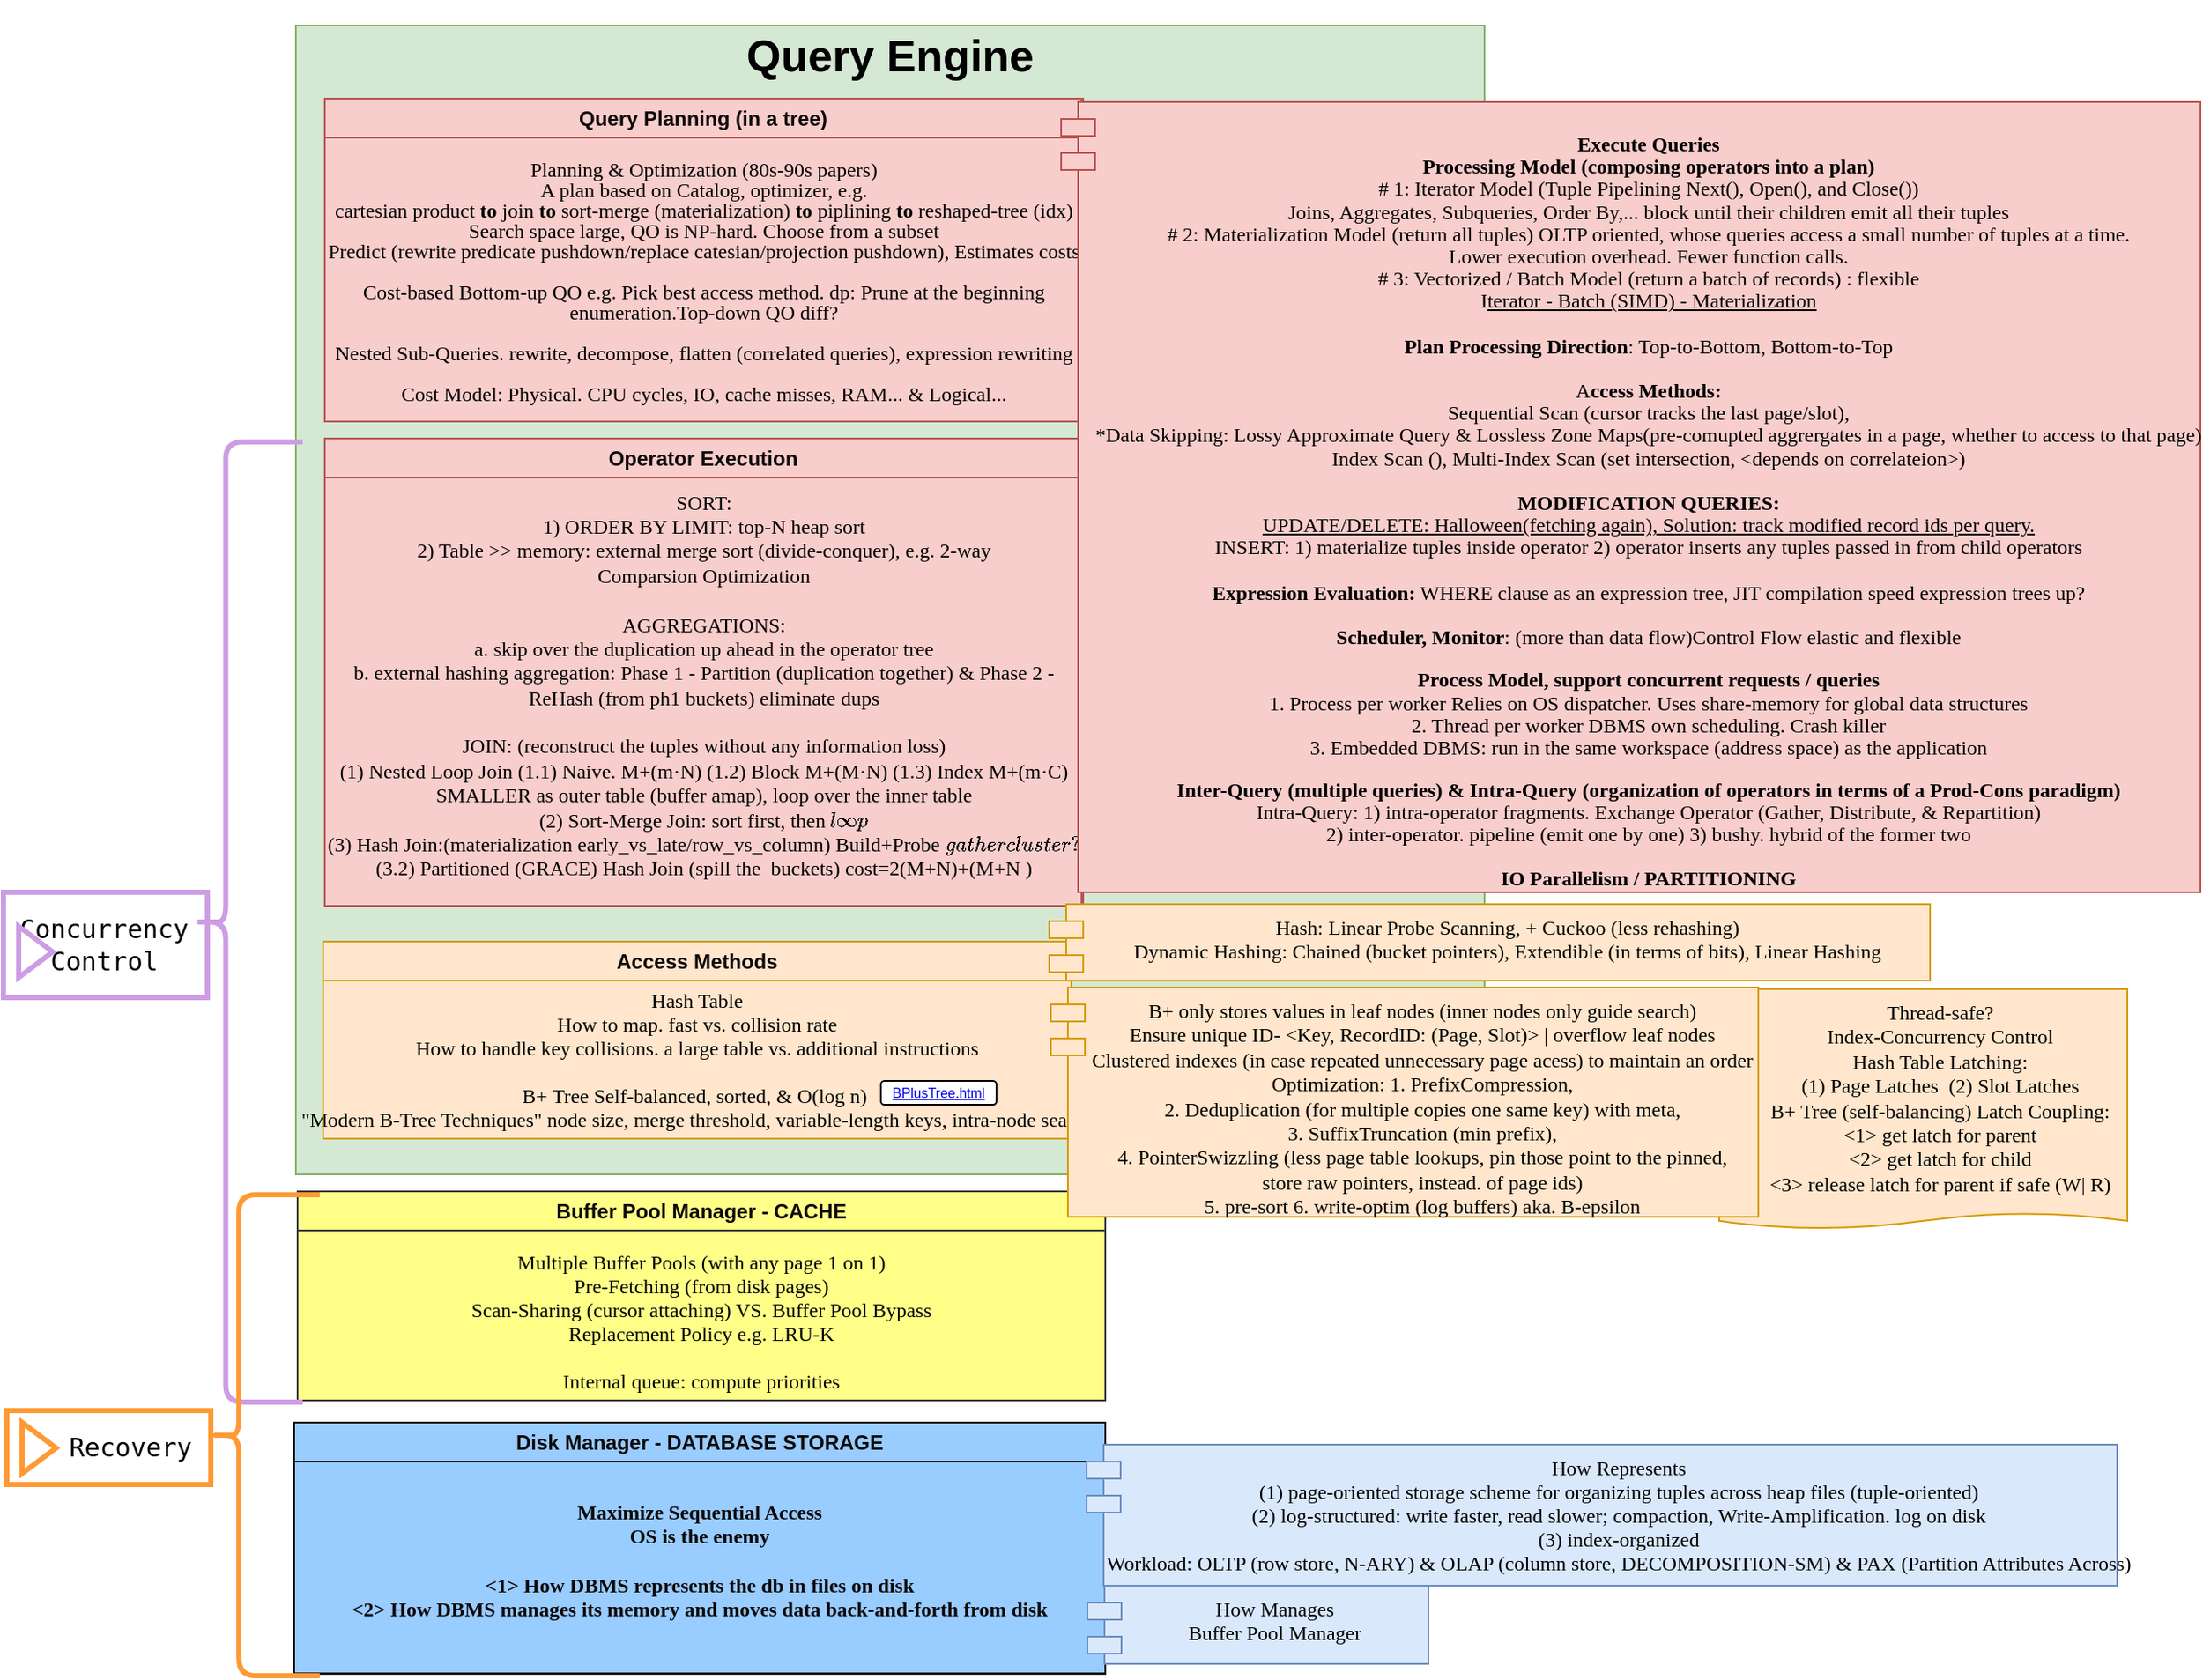 <mxfile>
    <diagram id="AxyMZ-5-oZ095IYz01uQ" name="Page-1">
        <mxGraphModel dx="1414" dy="814" grid="0" gridSize="10" guides="1" tooltips="1" connect="1" arrows="1" fold="1" page="0" pageScale="1" pageWidth="850" pageHeight="1100" math="0" shadow="0">
            <root>
                <mxCell id="0"/>
                <mxCell id="1" parent="0"/>
                <mxCell id="44" value="&lt;pre style=&quot;line-height: 50%;&quot;&gt;&lt;span style=&quot;&quot;&gt;&lt;font style=&quot;font-size: 15px;&quot;&gt;Concurrency &lt;/font&gt;&lt;/span&gt;&lt;/pre&gt;&lt;pre style=&quot;line-height: 50%;&quot;&gt;&lt;span style=&quot;&quot;&gt;&lt;font style=&quot;font-size: 15px;&quot;&gt;Control   &lt;/font&gt;&lt;/span&gt;&lt;/pre&gt;" style="html=1;whiteSpace=wrap;container=1;recursiveResize=0;collapsible=0;strokeColor=#CD9DE3;strokeWidth=3;fontSize=12;align=right;" parent="1" vertex="1">
                    <mxGeometry x="65" y="598" width="120" height="62" as="geometry"/>
                </mxCell>
                <mxCell id="45" value="" style="triangle;html=1;whiteSpace=wrap;strokeColor=#CD9DE3;strokeWidth=3;fontSize=12;" parent="44" vertex="1">
                    <mxGeometry x="9" y="20.09" width="20" height="30" as="geometry"/>
                </mxCell>
                <mxCell id="28" value="&lt;div style=&quot;&quot;&gt;&lt;span style=&quot;font-size: 12px; background-color: initial;&quot;&gt;Thread-safe?&lt;/span&gt;&lt;/div&gt;&lt;font style=&quot;font-size: 12px;&quot;&gt;&lt;div style=&quot;&quot;&gt;&lt;span style=&quot;background-color: initial;&quot;&gt;Index-Concurrency Control&lt;/span&gt;&lt;/div&gt;&lt;div style=&quot;&quot;&gt;&lt;span style=&quot;background-color: initial;&quot;&gt;Hash Table Latching:&lt;/span&gt;&lt;/div&gt;&lt;div style=&quot;&quot;&gt;&lt;span style=&quot;background-color: initial;&quot;&gt;(1) Page Latches&amp;nbsp; (2) Slot Latches&lt;/span&gt;&lt;/div&gt;&lt;div style=&quot;&quot;&gt;&lt;span style=&quot;background-color: initial;&quot;&gt;B+ Tree (self-balancing) Latch Coupling:&lt;/span&gt;&lt;/div&gt;&lt;div style=&quot;&quot;&gt;&lt;span style=&quot;background-color: initial;&quot;&gt;&amp;lt;1&amp;gt; get latch for parent&lt;/span&gt;&lt;/div&gt;&lt;div style=&quot;&quot;&gt;&lt;span style=&quot;background-color: initial;&quot;&gt;&amp;lt;2&amp;gt; get latch for child&lt;/span&gt;&lt;/div&gt;&lt;div style=&quot;&quot;&gt;&lt;span style=&quot;background-color: initial;&quot;&gt;&amp;lt;3&amp;gt; release latch for parent if safe (W| R)&lt;/span&gt;&lt;/div&gt;&lt;/font&gt;" style="shape=document;whiteSpace=wrap;html=1;boundedLbl=1;fontFamily=Times New Roman;verticalAlign=top;fillColor=#ffe6cc;strokeColor=#d79b00;spacingLeft=20;fontSize=8;size=0.065;align=center;" parent="1" vertex="1">
                    <mxGeometry x="1074" y="655" width="240" height="141" as="geometry"/>
                </mxCell>
                <mxCell id="21" value="&lt;h1&gt;&lt;font face=&quot;Helvetica&quot;&gt;Query Engine&lt;/font&gt;&lt;/h1&gt;&lt;font face=&quot;Helvetica&quot;&gt;&lt;br&gt;&lt;br&gt;&lt;br&gt;&lt;br&gt;&lt;br&gt;&lt;br&gt;&lt;br&gt;&lt;br&gt;&lt;br&gt;&lt;br&gt;&lt;br&gt;&lt;br&gt;&lt;br&gt;&lt;br&gt;&lt;br&gt;&lt;br&gt;&lt;br&gt;&lt;br&gt;&lt;br&gt;&lt;br&gt;&lt;br&gt;&lt;br&gt;&lt;br&gt;&lt;br&gt;&lt;br&gt;&lt;br&gt;&lt;br&gt;&lt;br&gt;&lt;br&gt;&lt;br&gt;&lt;br&gt;&lt;br&gt;&lt;br&gt;&lt;br&gt;&lt;br&gt;&lt;br&gt;&lt;br&gt;&lt;br&gt;&lt;br&gt;&lt;br&gt;&lt;br&gt;&lt;/font&gt;" style="rounded=0;whiteSpace=wrap;html=1;shadow=0;fontFamily=Times New Roman;fontSize=13;fillColor=#d5e8d4;strokeColor=#82b366;" parent="1" vertex="1">
                    <mxGeometry x="237" y="88" width="699" height="676" as="geometry"/>
                </mxCell>
                <mxCell id="11" value="" style="group" parent="1" vertex="1" connectable="0">
                    <mxGeometry x="236" y="910" width="477" height="149" as="geometry"/>
                </mxCell>
                <mxCell id="10" value="&lt;span style=&quot;caret-color: rgb(0, 0, 0); text-align: start;&quot; data-lucid-content=&quot;{&amp;quot;t&amp;quot;:&amp;quot;Maximize Sequential Access\nOS is the enemy&amp;quot;,&amp;quot;m&amp;quot;:[{&amp;quot;s&amp;quot;:0,&amp;quot;n&amp;quot;:&amp;quot;a&amp;quot;,&amp;quot;v&amp;quot;:&amp;quot;left&amp;quot;},{&amp;quot;s&amp;quot;:0,&amp;quot;n&amp;quot;:&amp;quot;b&amp;quot;,&amp;quot;v&amp;quot;:true,&amp;quot;e&amp;quot;:42},{&amp;quot;s&amp;quot;:0,&amp;quot;n&amp;quot;:&amp;quot;c&amp;quot;,&amp;quot;v&amp;quot;:&amp;quot;#0e0a0aff&amp;quot;,&amp;quot;e&amp;quot;:42},{&amp;quot;s&amp;quot;:0,&amp;quot;n&amp;quot;:&amp;quot;f&amp;quot;,&amp;quot;v&amp;quot;:&amp;quot;Bergamo Std&amp;quot;,&amp;quot;e&amp;quot;:42},{&amp;quot;s&amp;quot;:0,&amp;quot;n&amp;quot;:&amp;quot;fc&amp;quot;,&amp;quot;v&amp;quot;:&amp;quot;Bold&amp;quot;,&amp;quot;e&amp;quot;:42},{&amp;quot;s&amp;quot;:0,&amp;quot;n&amp;quot;:&amp;quot;fid&amp;quot;,&amp;quot;v&amp;quot;:219,&amp;quot;e&amp;quot;:42},{&amp;quot;s&amp;quot;:0,&amp;quot;n&amp;quot;:&amp;quot;s&amp;quot;,&amp;quot;v&amp;quot;:37.778,&amp;quot;e&amp;quot;:42},{&amp;quot;s&amp;quot;:27,&amp;quot;n&amp;quot;:&amp;quot;a&amp;quot;,&amp;quot;v&amp;quot;:&amp;quot;left&amp;quot;}]}&quot; data-lucid-type=&quot;application/vnd.lucid.text&quot;&gt;&lt;font face=&quot;Times New Roman&quot; style=&quot;font-size: 12px;&quot;&gt;&lt;span style=&quot;font-weight: bold; color: rgb(14, 10, 10);&quot;&gt;&lt;br&gt;Maximize Sequential Access&lt;br&gt;&lt;/span&gt;&lt;span style=&quot;font-weight: bold; color: rgb(14, 10, 10);&quot;&gt;OS is the enemy&lt;br&gt;&lt;br&gt;&amp;lt;1&amp;gt; How DBMS represents the db in files on disk&lt;br&gt;&amp;lt;2&amp;gt; How DBMS manages its memory and moves data back-and-forth from disk&lt;br&gt;&lt;/span&gt;&lt;/font&gt;&lt;/span&gt;" style="rounded=0;whiteSpace=wrap;html=1;fillColor=#99CCFF;" parent="11" vertex="1">
                    <mxGeometry width="477" height="147.779" as="geometry"/>
                </mxCell>
                <mxCell id="5" value="&lt;span style=&quot;caret-color: rgb(0, 0, 0); font-weight: 400; text-align: start;&quot; data-lucid-content=&quot;{&amp;quot;t&amp;quot;:&amp;quot;Disk Manager - DATABASE STORAGE&amp;quot;,&amp;quot;m&amp;quot;:[{&amp;quot;s&amp;quot;:0,&amp;quot;n&amp;quot;:&amp;quot;a&amp;quot;,&amp;quot;v&amp;quot;:&amp;quot;left&amp;quot;},{&amp;quot;s&amp;quot;:0,&amp;quot;n&amp;quot;:&amp;quot;b&amp;quot;,&amp;quot;v&amp;quot;:true,&amp;quot;e&amp;quot;:31},{&amp;quot;s&amp;quot;:0,&amp;quot;n&amp;quot;:&amp;quot;c&amp;quot;,&amp;quot;v&amp;quot;:&amp;quot;#0e0a0aff&amp;quot;,&amp;quot;e&amp;quot;:31},{&amp;quot;s&amp;quot;:0,&amp;quot;n&amp;quot;:&amp;quot;fc&amp;quot;,&amp;quot;v&amp;quot;:&amp;quot;Bold&amp;quot;,&amp;quot;e&amp;quot;:31},{&amp;quot;s&amp;quot;:0,&amp;quot;n&amp;quot;:&amp;quot;fid&amp;quot;,&amp;quot;v&amp;quot;:5,&amp;quot;e&amp;quot;:31},{&amp;quot;s&amp;quot;:0,&amp;quot;n&amp;quot;:&amp;quot;s&amp;quot;,&amp;quot;v&amp;quot;:44.444,&amp;quot;e&amp;quot;:31}]}&quot; data-lucid-type=&quot;application/vnd.lucid.text&quot;&gt;&lt;span style=&quot;font-weight: bold; color: rgb(14, 10, 10);&quot;&gt;&lt;font style=&quot;font-size: 12px;&quot;&gt;Disk Manager - DATABASE STORAGE&lt;/font&gt;&lt;/span&gt;&lt;/span&gt;" style="swimlane;whiteSpace=wrap;html=1;fillColor=#99CCFF;shadow=0;" parent="11" vertex="1">
                    <mxGeometry width="477" height="147.779" as="geometry">
                        <mxRectangle width="251" height="26" as="alternateBounds"/>
                    </mxGeometry>
                </mxCell>
                <mxCell id="14" value="How Represents&#10;(1) page-oriented storage scheme for organizing tuples across heap files (tuple-oriented)&#10;(2) log-structured: write faster, read slower; compaction, Write-Amplification. log on disk&#10;(3) index-organized&#10;Workload: OLTP (row store, N-ARY) &amp; OLAP (column store, DECOMPOSITION-SM) &amp; PAX (Partition Attributes Across)" style="shape=module;align=left;spacingLeft=20;align=center;verticalAlign=top;fontFamily=Times New Roman;fillColor=#dae8fc;strokeColor=#6c8ebf;" parent="1" vertex="1">
                    <mxGeometry x="702" y="923" width="606" height="83" as="geometry"/>
                </mxCell>
                <mxCell id="15" value="How Manages&#10;Buffer Pool Manager" style="shape=module;align=left;spacingLeft=20;align=center;verticalAlign=top;fontFamily=Times New Roman;fillColor=#dae8fc;strokeColor=#6c8ebf;" parent="1" vertex="1">
                    <mxGeometry x="702.5" y="1006" width="200.5" height="46" as="geometry"/>
                </mxCell>
                <mxCell id="20" value="" style="group" parent="1" vertex="1" connectable="0">
                    <mxGeometry x="238" y="774" width="475" height="123" as="geometry"/>
                </mxCell>
                <mxCell id="16" value="&#10;&#10;Multiple Buffer Pools (with any page 1 on 1)&#10;Pre-Fetching (from disk pages)&#10;Scan-Sharing (cursor attaching) VS. Buffer Pool Bypass&#10;Replacement Policy e.g. LRU-K&#10;&#10;Internal queue: compute priorities" style="group;fillColor=#ffff88;strokeColor=#36393d;shadow=0;container=0;fontFamily=Times New Roman;" parent="20" vertex="1" connectable="0">
                    <mxGeometry width="475" height="123" as="geometry"/>
                </mxCell>
                <mxCell id="18" value="&lt;span style=&quot;color: rgb(14, 10, 10); text-align: start; caret-color: rgb(0, 0, 0);&quot;&gt;Buffer Pool Manager - CACHE&lt;/span&gt;" style="swimlane;whiteSpace=wrap;html=1;fillColor=#ffff88;shadow=0;strokeColor=#36393d;" parent="20" vertex="1">
                    <mxGeometry width="475" height="123" as="geometry">
                        <mxRectangle width="251" height="26" as="alternateBounds"/>
                    </mxGeometry>
                </mxCell>
                <mxCell id="22" value="" style="group;fillColor=#ffe6cc;strokeColor=#d79b00;" parent="1" vertex="1" connectable="0">
                    <mxGeometry x="253" y="627" width="440" height="116" as="geometry"/>
                </mxCell>
                <mxCell id="23" value="Hash Table&#10;How to map. fast vs. collision rate&#10;How to handle key collisions. a large table vs. additional instructions&#10;&#10;B+ Tree Self-balanced, sorted, &amp; O(log n) &#10;&quot;Modern B-Tree Techniques&quot; node size, merge threshold, variable-length keys, intra-node search" style="group;fillColor=#ffe6cc;strokeColor=#d79b00;shadow=0;container=0;fontFamily=Times New Roman;" parent="22" vertex="1" connectable="0">
                    <mxGeometry y="21.091" width="440" height="94.909" as="geometry"/>
                </mxCell>
                <mxCell id="24" value="&lt;span style=&quot;color: rgb(14, 10, 10); text-align: start; caret-color: rgb(0, 0, 0);&quot;&gt;Access Methods&lt;/span&gt;" style="swimlane;whiteSpace=wrap;html=1;fillColor=#ffe6cc;shadow=0;strokeColor=#d79b00;" parent="22" vertex="1">
                    <mxGeometry width="440" height="116.0" as="geometry">
                        <mxRectangle width="251" height="26" as="alternateBounds"/>
                    </mxGeometry>
                </mxCell>
                <UserObject label="BPlusTree.html" link="https://www.cs.usfca.edu/~galles/visualization/BPlusTree.html" id="27">
                    <mxCell style="fontColor=#0000EE;fontStyle=4;rounded=1;overflow=hidden;spacing=10;fontSize=8;" parent="24" vertex="1">
                        <mxGeometry x="328" y="82" width="68" height="14" as="geometry"/>
                    </mxCell>
                </UserObject>
                <mxCell id="26" value="B+ only stores values in leaf nodes (inner nodes only guide search)&lt;br&gt;Ensure unique ID- &amp;lt;Key, RecordID: (Page, Slot)&amp;gt; | overflow leaf nodes&lt;br&gt;Clustered indexes (in case repeated unnecessary page acess) to maintain an order&lt;br&gt;Optimization: 1. PrefixCompression, &lt;br&gt;2. Deduplication (for multiple copies one same key) with meta,&lt;br&gt;3. SuffixTruncation (min prefix), &lt;br&gt;4. PointerSwizzling (less page table lookups, pin those point to the pinned, &lt;br&gt;store raw pointers, instead. of page ids) &lt;br&gt;5. pre-sort 6. write-optim (log buffers) aka. B-epsilon" style="shape=module;align=left;spacingLeft=20;align=center;verticalAlign=top;fontFamily=Times New Roman;fillColor=#ffe6cc;strokeColor=#d79b00;html=1;" parent="1" vertex="1">
                    <mxGeometry x="681" y="654" width="416" height="135" as="geometry"/>
                </mxCell>
                <mxCell id="31" value="" style="group" parent="1" vertex="1" connectable="0">
                    <mxGeometry x="254" y="331" width="446" height="275" as="geometry"/>
                </mxCell>
                <mxCell id="29" value="&lt;font face=&quot;Times New Roman&quot;&gt;&lt;br&gt;SORT:&lt;br&gt;1) ORDER BY LIMIT: top-N heap sort&lt;br&gt;2) Table &amp;gt;&amp;gt; memory: external merge sort (divide-conquer), e.g. 2-way&lt;br&gt;Comparsion Optimization&lt;br&gt;&lt;br&gt;AGGREGATIONS:&lt;br&gt;a. skip over the duplication up ahead in the operator tree&lt;br&gt;b. external hashing aggregation: Phase 1 - Partition (duplication together) &amp;amp; Phase 2 - ReHash (from ph1 buckets) eliminate dups&lt;br&gt;&lt;br&gt;&lt;/font&gt;&lt;span style=&quot;font-family: &amp;quot;Times New Roman&amp;quot;;&quot;&gt;JOIN: (reconstruct the tuples without any information loss)&lt;br&gt;&lt;/span&gt;&lt;font face=&quot;Times New Roman&quot;&gt;(1) Nested Loop Join (1.1) Naive. M+(m·N) (1.2) Block&amp;nbsp;&lt;/font&gt;&lt;span style=&quot;font-family: &amp;quot;Times New Roman&amp;quot;;&quot;&gt;M+(M·N) (1.3) Index&amp;nbsp;&lt;/span&gt;&lt;span style=&quot;font-family: &amp;quot;Times New Roman&amp;quot;;&quot;&gt;M+(m·C)&lt;br&gt;&lt;/span&gt;&lt;font face=&quot;Times New Roman&quot;&gt;SMALLER as outer table (buffer amap), loop over the inner table&lt;br&gt;(2) Sort-Merge Join: sort first, then `loop`&lt;br&gt;(3) Hash Join:(materialization early_vs_late/&lt;/font&gt;&lt;span style=&quot;font-family: &amp;quot;Times New Roman&amp;quot;;&quot;&gt;row_&lt;/span&gt;&lt;font face=&quot;Times New Roman&quot;&gt;vs_c&lt;/font&gt;&lt;span style=&quot;font-family: &amp;quot;Times New Roman&amp;quot;;&quot;&gt;olumn&lt;/span&gt;&lt;font face=&quot;Times New Roman&quot;&gt;) Build+Probe `gather cluster?`&lt;br&gt;(3.2) Partitioned (GRACE) Hash Join (spill the&amp;nbsp; buckets) cost=2(M+N)+(M+N )&lt;br&gt;&lt;/font&gt;" style="rounded=0;whiteSpace=wrap;html=1;glass=0;sketch=0;fillColor=#f8cecc;strokeColor=#b85450;" parent="31" vertex="1">
                    <mxGeometry width="446" height="275" as="geometry"/>
                </mxCell>
                <mxCell id="7" value="&lt;span style=&quot;caret-color: rgb(0, 0, 0); font-weight: 400; text-align: start;&quot; data-lucid-content=&quot;{&amp;quot;t&amp;quot;:&amp;quot;Operator Execution&amp;quot;,&amp;quot;m&amp;quot;:[{&amp;quot;s&amp;quot;:0,&amp;quot;n&amp;quot;:&amp;quot;a&amp;quot;,&amp;quot;v&amp;quot;:&amp;quot;left&amp;quot;},{&amp;quot;s&amp;quot;:0,&amp;quot;n&amp;quot;:&amp;quot;fc&amp;quot;,&amp;quot;v&amp;quot;:&amp;quot;Bold&amp;quot;,&amp;quot;e&amp;quot;:18},{&amp;quot;s&amp;quot;:0,&amp;quot;n&amp;quot;:&amp;quot;fid&amp;quot;,&amp;quot;v&amp;quot;:5,&amp;quot;e&amp;quot;:18},{&amp;quot;s&amp;quot;:0,&amp;quot;n&amp;quot;:&amp;quot;b&amp;quot;,&amp;quot;v&amp;quot;:true,&amp;quot;e&amp;quot;:18},{&amp;quot;s&amp;quot;:0,&amp;quot;n&amp;quot;:&amp;quot;s&amp;quot;,&amp;quot;v&amp;quot;:40,&amp;quot;e&amp;quot;:18},{&amp;quot;s&amp;quot;:0,&amp;quot;n&amp;quot;:&amp;quot;c&amp;quot;,&amp;quot;v&amp;quot;:&amp;quot;#0e0a0aff&amp;quot;,&amp;quot;e&amp;quot;:18}]}&quot; data-lucid-type=&quot;application/vnd.lucid.text&quot;&gt;&lt;span style=&quot;font-weight: bold; color: rgb(14, 10, 10);&quot;&gt;&lt;font style=&quot;font-size: 12px;&quot;&gt;Operator Execution&lt;/font&gt;&lt;/span&gt;&lt;/span&gt;" style="swimlane;whiteSpace=wrap;html=1;fillColor=#f8cecc;strokeColor=#b85450;rounded=0;glass=0;" parent="31" vertex="1">
                    <mxGeometry width="444.995" height="275" as="geometry"/>
                </mxCell>
                <mxCell id="34" value="" style="group" parent="1" vertex="1" connectable="0">
                    <mxGeometry x="254" y="131" width="446" height="190" as="geometry"/>
                </mxCell>
                <mxCell id="35" value="&lt;p style=&quot;line-height: 100%;&quot;&gt;&lt;font face=&quot;Times New Roman&quot;&gt;&lt;br&gt;&lt;br&gt;Planning &amp;amp; Optimization (80s-90s papers)&lt;br&gt;A plan based on Catalog, optimizer, e.g. &lt;br&gt;cartesian product &lt;b&gt;to&lt;/b&gt; join &lt;b&gt;to&lt;/b&gt; sort-merge (materialization) &lt;b&gt;to &lt;/b&gt;piplining &lt;b&gt;to &lt;/b&gt;reshaped-tree (idx)&lt;br&gt;Search space large, QO is NP-hard. Choose from a subset&lt;br&gt;Predict (rewrite predicate pushdown/replace catesian/projection pushdown), Estimates costs&lt;br&gt;&lt;br&gt;Cost-based Bottom-up QO e.g. Pick best access method. dp: Prune at the beginning&lt;br&gt;enumeration.Top-down QO diff?&lt;/font&gt;&lt;/p&gt;&lt;p style=&quot;line-height: 100%;&quot;&gt;&lt;font face=&quot;Times New Roman&quot;&gt;Nested Sub-Queries. rewrite, decompose, flatten (correlated queries), expression rewriting&lt;br&gt;&lt;/font&gt;&lt;/p&gt;&lt;p style=&quot;line-height: 100%;&quot;&gt;&lt;font face=&quot;Times New Roman&quot;&gt;Cost Model: Physical. CPU cycles, IO, cache misses, RAM... &amp;amp; Logical...&lt;/font&gt;&lt;/p&gt;" style="rounded=0;whiteSpace=wrap;html=1;glass=0;sketch=0;fillColor=#f8cecc;strokeColor=#b85450;" parent="34" vertex="1">
                    <mxGeometry width="446" height="190" as="geometry"/>
                </mxCell>
                <mxCell id="36" value="&lt;span style=&quot;color: rgb(14, 10, 10); text-align: start; caret-color: rgb(0, 0, 0);&quot;&gt;Query Planning (in a tree)&lt;/span&gt;" style="swimlane;whiteSpace=wrap;html=1;fillColor=#f8cecc;strokeColor=#b85450;rounded=0;glass=0;" parent="34" vertex="1">
                    <mxGeometry width="444.995" height="190" as="geometry"/>
                </mxCell>
                <mxCell id="37" value="Hash: Linear Probe Scanning, + Cuckoo (less rehashing)&lt;br&gt;Dynamic Hashing: Chained (bucket pointers), Extendible (in terms of bits), Linear Hashing" style="shape=module;align=left;spacingLeft=20;align=center;verticalAlign=top;fontFamily=Times New Roman;fillColor=#ffe6cc;strokeColor=#d79b00;html=1;" parent="1" vertex="1">
                    <mxGeometry x="680" y="605" width="518" height="45" as="geometry"/>
                </mxCell>
                <mxCell id="25" value="&lt;p style=&quot;line-height: 110%;&quot;&gt;&lt;b&gt;Execute Queries&lt;/b&gt;&lt;br&gt;&lt;b&gt;Processing Model (composing operators into a plan)&lt;/b&gt;&lt;br&gt;# 1: Iterator Model (Tuple Pipelining Next(), Open(), and Close())&lt;br&gt;&lt;span style=&quot;&quot;&gt;&#9;&lt;/span&gt;&lt;span style=&quot;&quot;&gt;&#9;&lt;/span&gt;&lt;span style=&quot;&quot;&gt;&#9;&lt;/span&gt;&lt;span style=&quot;&quot;&gt;&#9;&lt;/span&gt;&lt;span style=&quot;&quot;&gt;&#9;&lt;/span&gt;Joins, Aggregates, Subqueries, Order By,... block until their children emit all their tuples&lt;br&gt;# 2: Materialization Model (return all tuples) OLTP oriented, whose queries access a small number of tuples at a time.&lt;br&gt;Lower execution overhead. Fewer function calls.&lt;br&gt;# 3: Vectorized / Batch Model (return a batch of records) : flexible&lt;br&gt;I&lt;u&gt;terator - Batch (SIMD) - Materialization&lt;/u&gt;&lt;br&gt;&lt;br&gt;&lt;b&gt;Plan Processing Direction&lt;/b&gt;: Top-to-Bottom, Bottom-to-Top&lt;br&gt;&lt;br&gt;A&lt;b&gt;ccess Methods: &lt;/b&gt;&lt;br&gt;Sequential Scan (cursor tracks the last page/slot), &lt;br&gt;*Data Skipping: Lossy Approximate Query &amp;amp; Lossless Zone Maps(pre-comupted aggrergates in a page, whether to access to that page)&lt;br&gt;Index Scan (), Multi-Index Scan (set intersection, &amp;lt;depends on correlateion&amp;gt;)&lt;br&gt;&lt;br&gt;&lt;b&gt;MODIFICATION QUERIES:&lt;/b&gt;&lt;br&gt;&lt;u&gt;UPDATE/DELETE: Halloween(fetching again), Solution: track modified record ids per query.&lt;/u&gt;&lt;br&gt;INSERT: 1) materialize tuples inside operator 2) operator inserts any tuples passed in from child operators&lt;br&gt;&lt;br&gt;&lt;b&gt;Expression Evaluation:&lt;/b&gt; WHERE clause as an expression tree, JIT compilation speed expression trees up?&lt;br&gt;&lt;br&gt;&lt;b&gt;Scheduler, Monitor&lt;/b&gt;: (more than data flow)Control Flow elastic and flexible&lt;br&gt;&lt;/p&gt;&lt;p style=&quot;line-height: 110%;&quot;&gt;&lt;b&gt;Process Model, support concurrent requests / queries&lt;/b&gt;&lt;br&gt;1. Process per worker Relies on OS dispatcher. Uses share-memory for global data structures&lt;br&gt;&lt;span style=&quot;background-color: initial;&quot;&gt;2. Thread per worker DBMS own scheduling. Crash killer&lt;br&gt;3. Embedded DBMS: run in the same workspace (address space) as the application&lt;/span&gt;&lt;/p&gt;&lt;p style=&quot;line-height: 110%;&quot;&gt;&lt;b&gt;Inter-Query (multiple queries) &amp;amp; Intra-Query (organization of operators in terms of a Prod-Cons paradigm)&lt;/b&gt;&lt;br&gt;Intra-Query: 1) intra-operator fragments. Exchange Operator (Gather, Distribute, &amp;amp; Repartition)&lt;br&gt;2) inter-operator. pipeline (emit one by one) 3) bushy. hybrid of the former two&lt;/p&gt;&lt;p style=&quot;line-height: 110%;&quot;&gt;&lt;b&gt;IO Parallelism / PARTITIONING&lt;/b&gt;&lt;/p&gt;&lt;p style=&quot;line-height: 110%;&quot;&gt;&lt;b&gt;&lt;br&gt;&lt;/b&gt;&lt;/p&gt;" style="shape=module;align=left;spacingLeft=20;align=center;verticalAlign=top;fontFamily=Times New Roman;fillColor=#f8cecc;strokeColor=#b85450;html=1;" parent="1" vertex="1">
                    <mxGeometry x="687" y="133" width="670" height="465" as="geometry"/>
                </mxCell>
                <mxCell id="38" value="" style="shape=curlyBracket;whiteSpace=wrap;html=1;rounded=1;flipH=1;labelPosition=right;verticalLabelPosition=middle;align=left;verticalAlign=middle;fontSize=12;size=0.293;rotation=-180;fillColor=#e1d5e7;strokeColor=#CD9DE3;strokeWidth=3;" parent="1" vertex="1">
                    <mxGeometry x="177" y="333" width="64" height="565" as="geometry"/>
                </mxCell>
                <mxCell id="49" value="" style="shape=curlyBracket;whiteSpace=wrap;html=1;rounded=1;flipH=1;labelPosition=right;verticalLabelPosition=middle;align=left;verticalAlign=middle;fontSize=12;size=0.258;rotation=-180;fillColor=#e1d5e7;strokeColor=#FF9933;strokeWidth=3;" parent="1" vertex="1">
                    <mxGeometry x="187" y="776" width="64" height="283" as="geometry"/>
                </mxCell>
                <mxCell id="50" value="&lt;pre style=&quot;line-height: 50%;&quot;&gt;&lt;span style=&quot;font-size: 15px;&quot;&gt;Recovery &lt;/span&gt;&lt;/pre&gt;" style="html=1;whiteSpace=wrap;container=1;recursiveResize=0;collapsible=0;strokeColor=#FF9933;strokeWidth=3;fontSize=12;align=right;" parent="1" vertex="1">
                    <mxGeometry x="67" y="903" width="120" height="43.5" as="geometry"/>
                </mxCell>
                <mxCell id="51" value="" style="triangle;html=1;whiteSpace=wrap;strokeColor=#FF9933;strokeWidth=3;fontSize=12;" parent="50" vertex="1">
                    <mxGeometry x="9" y="7" width="20" height="30" as="geometry"/>
                </mxCell>
            </root>
        </mxGraphModel>
    </diagram>
</mxfile>